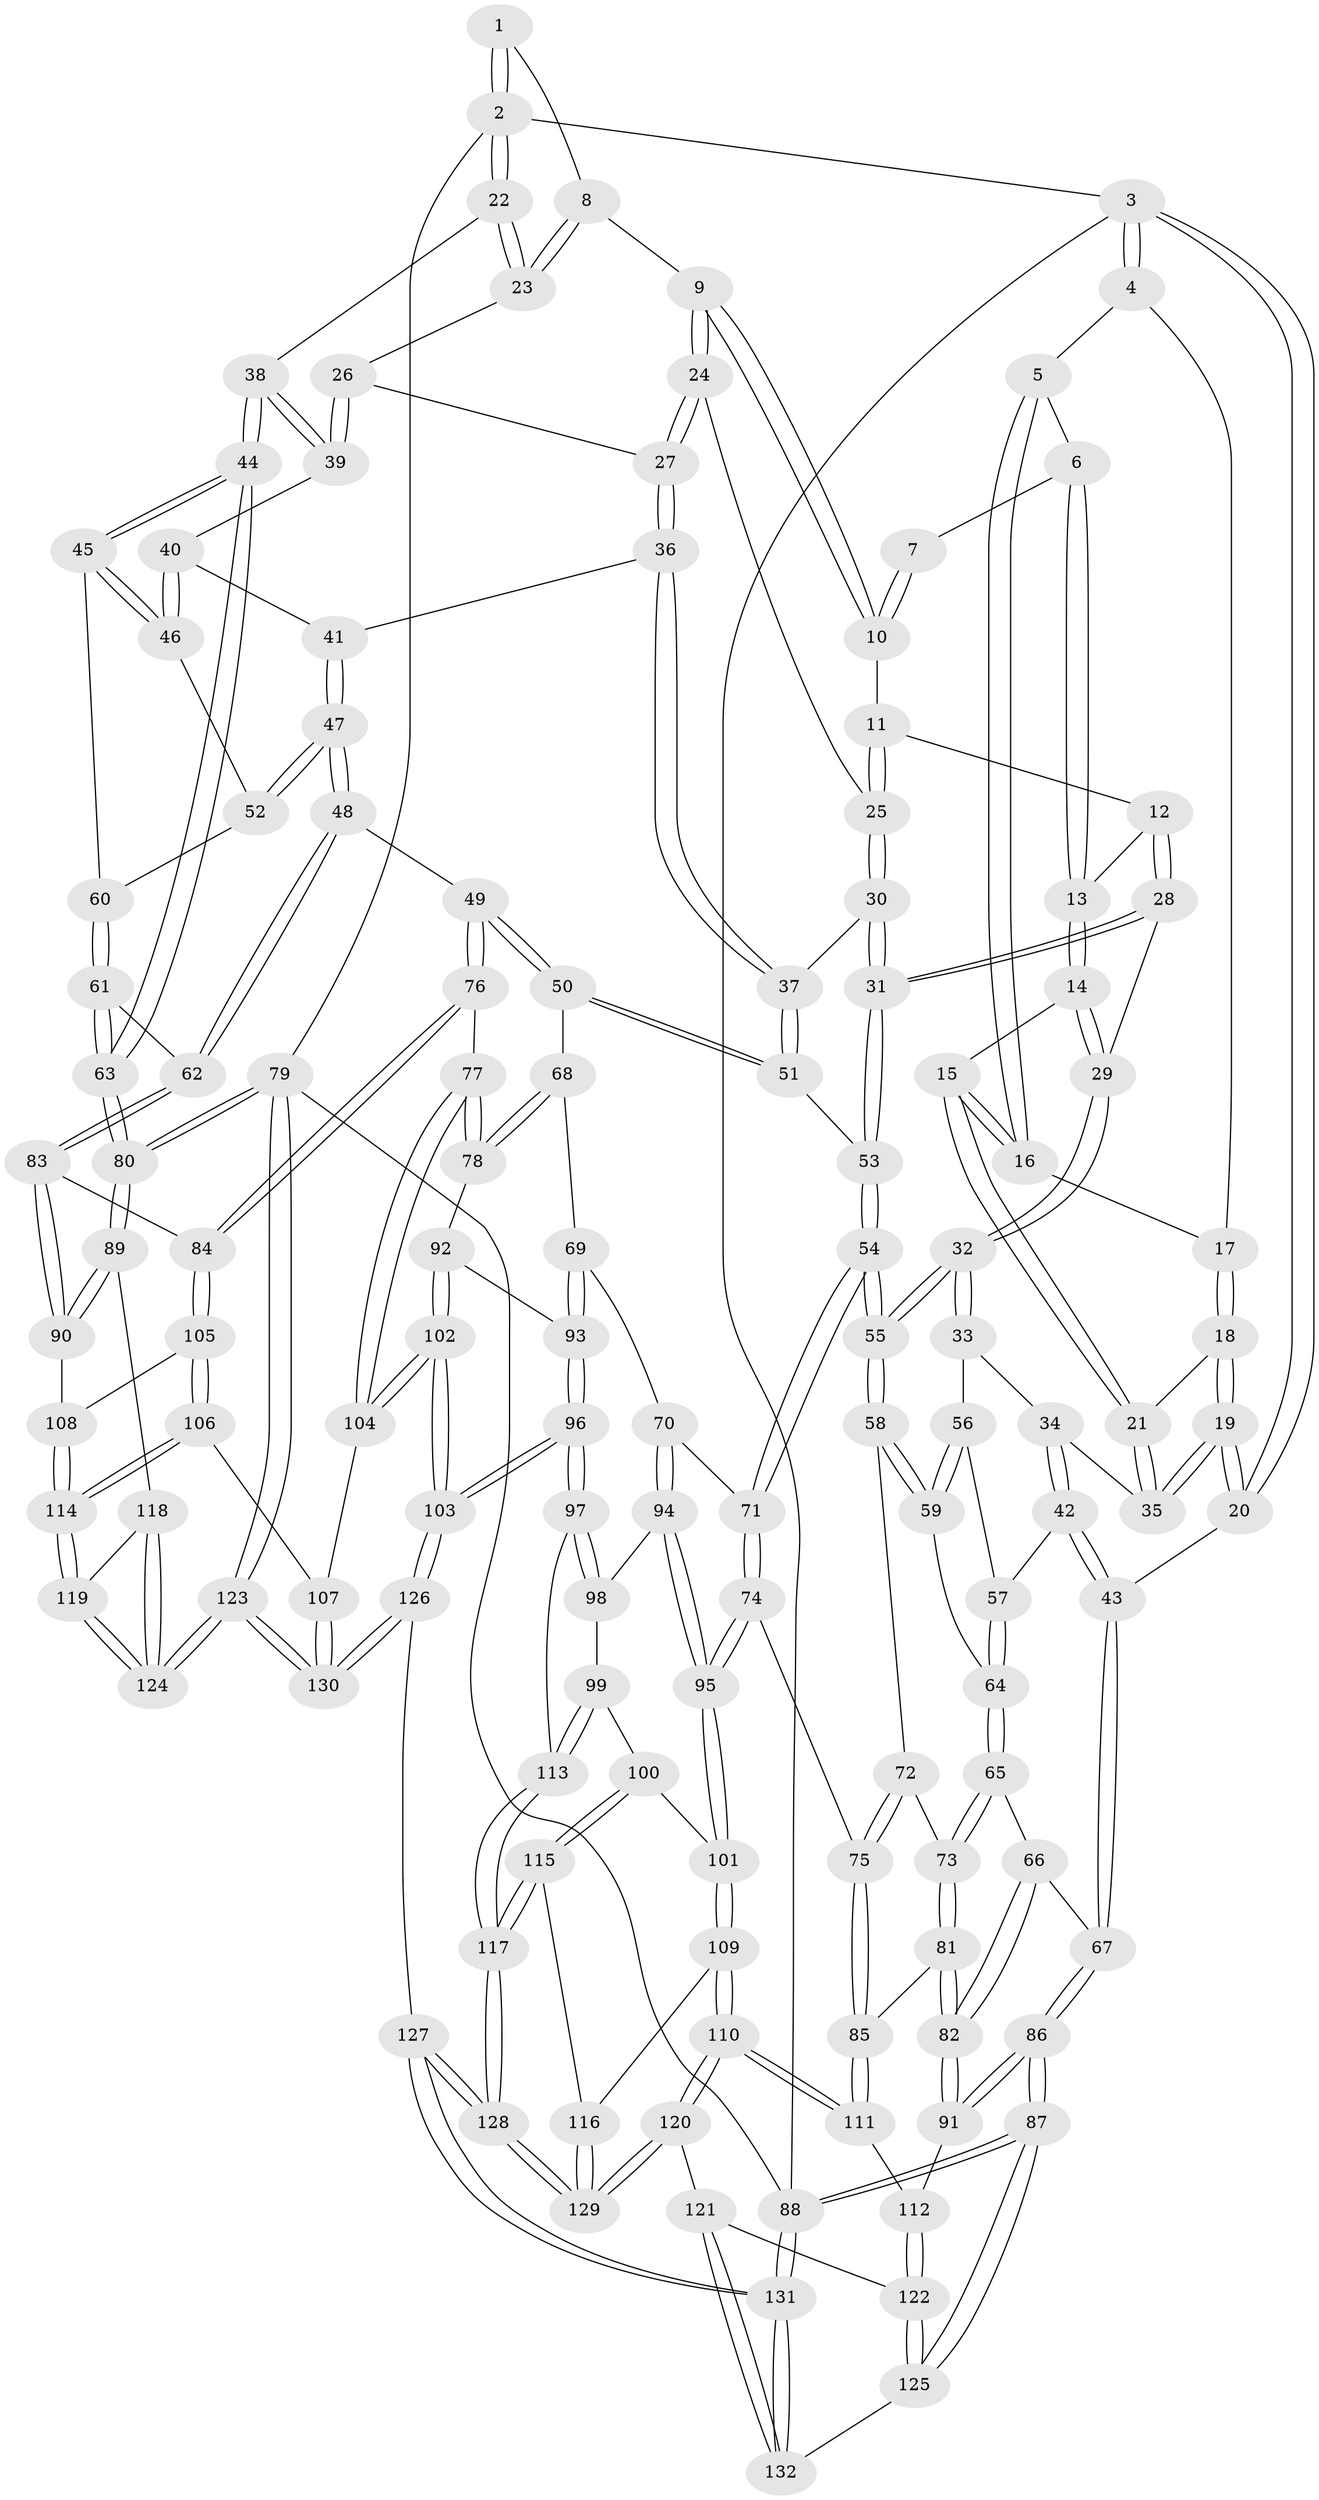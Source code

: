 // Generated by graph-tools (version 1.1) at 2025/27/03/09/25 03:27:13]
// undirected, 132 vertices, 327 edges
graph export_dot {
graph [start="1"]
  node [color=gray90,style=filled];
  1 [pos="+0.9052136157385097+0"];
  2 [pos="+1+0"];
  3 [pos="+0+0"];
  4 [pos="+0+0"];
  5 [pos="+0.1537891177823737+0"];
  6 [pos="+0.3262285881522523+0"];
  7 [pos="+0.6000412936705457+0"];
  8 [pos="+0.8012210831603053+0.12027721280536938"];
  9 [pos="+0.792487493076558+0.12764178149205033"];
  10 [pos="+0.5990979398502564+0"];
  11 [pos="+0.5698626342809915+0.128876587917563"];
  12 [pos="+0.45969420134313854+0.1489605288164862"];
  13 [pos="+0.37947281067580546+0.09830566324597584"];
  14 [pos="+0.27193223103430214+0.1768558033085237"];
  15 [pos="+0.25347251973455553+0.17774406637539072"];
  16 [pos="+0.17871580387081204+0.07637340757211283"];
  17 [pos="+0.08032314431739211+0.1548913037637264"];
  18 [pos="+0.0796293175207679+0.15731266361616997"];
  19 [pos="+0+0.25570809386633164"];
  20 [pos="+0+0.30964581667815366"];
  21 [pos="+0.19972513678153342+0.21810439778904595"];
  22 [pos="+1+0.16599625807619556"];
  23 [pos="+1+0.1951960055074305"];
  24 [pos="+0.7212175519304265+0.21092240224463552"];
  25 [pos="+0.6482237553227155+0.18932745048259136"];
  26 [pos="+0.8906735006994176+0.29728243335782994"];
  27 [pos="+0.7318183900308683+0.24496674278670402"];
  28 [pos="+0.43772390044869774+0.3164915512146184"];
  29 [pos="+0.35466055969764426+0.34240558041231023"];
  30 [pos="+0.5171701029957426+0.3425259914559319"];
  31 [pos="+0.4948067387567867+0.35049229311663493"];
  32 [pos="+0.32144168955154023+0.3795966251094097"];
  33 [pos="+0.2267585270432188+0.3713047193585115"];
  34 [pos="+0.17185322011632703+0.31421954617930986"];
  35 [pos="+0.16764763330647542+0.30372150540823206"];
  36 [pos="+0.72905649526177+0.26698375847266914"];
  37 [pos="+0.657883535424588+0.3714228848111108"];
  38 [pos="+1+0.3623590972398824"];
  39 [pos="+0.8953946126145713+0.3490446764346305"];
  40 [pos="+0.8905953182463526+0.3691983007974364"];
  41 [pos="+0.7914636558251684+0.38434729988504024"];
  42 [pos="+0.05235245074984573+0.4348570512179886"];
  43 [pos="+0+0.3587227731204271"];
  44 [pos="+1+0.44503206691242214"];
  45 [pos="+1+0.433740974850824"];
  46 [pos="+0.9044608764574832+0.4038532563487862"];
  47 [pos="+0.7845685573391615+0.46769615646388035"];
  48 [pos="+0.7544202305036005+0.5213896568073677"];
  49 [pos="+0.7027252618689903+0.5292942489966929"];
  50 [pos="+0.6761407121864141+0.5129922138481686"];
  51 [pos="+0.660700443901847+0.4946257948892443"];
  52 [pos="+0.8836524822255487+0.43620780034695655"];
  53 [pos="+0.5137550815218145+0.46345923376227555"];
  54 [pos="+0.4081074436496406+0.5800428237399162"];
  55 [pos="+0.350205338350124+0.5292977776402793"];
  56 [pos="+0.22539479035222756+0.37356168393496614"];
  57 [pos="+0.11020802182068104+0.4787847105878172"];
  58 [pos="+0.27875142251907054+0.5380687401944676"];
  59 [pos="+0.2119186213595928+0.5157159160340957"];
  60 [pos="+0.9052249357142403+0.4901834691766182"];
  61 [pos="+0.8846781942426144+0.5998159232942579"];
  62 [pos="+0.8834149946011407+0.6004420314902352"];
  63 [pos="+1+0.552076058671986"];
  64 [pos="+0.13101765102692572+0.5270674404624841"];
  65 [pos="+0.11948272462629528+0.5649160728814446"];
  66 [pos="+0.05288744166266459+0.5801988319061405"];
  67 [pos="+0+0.4367955884918459"];
  68 [pos="+0.5725305592547275+0.5841563575601982"];
  69 [pos="+0.45055855711822007+0.6129551325082114"];
  70 [pos="+0.4164967617183503+0.5966756617092805"];
  71 [pos="+0.4092896904103578+0.5850347582150136"];
  72 [pos="+0.24018657219196887+0.5883517649141399"];
  73 [pos="+0.12968765653775108+0.5885222589597332"];
  74 [pos="+0.21003731681849652+0.7036490292706185"];
  75 [pos="+0.20843764893289632+0.7031944328285653"];
  76 [pos="+0.6763861977691557+0.6722064177875045"];
  77 [pos="+0.637085501100996+0.7022239028113343"];
  78 [pos="+0.6209173917674772+0.7001964071780405"];
  79 [pos="+1+1"];
  80 [pos="+1+0.836930579117176"];
  81 [pos="+0.15153890408820989+0.6803343337606425"];
  82 [pos="+0+0.71219183638923"];
  83 [pos="+0.8690345471875826+0.6722689410439142"];
  84 [pos="+0.7812176476353692+0.7216083017853208"];
  85 [pos="+0.18197772789055613+0.7034606786343011"];
  86 [pos="+0+0.7780808782776191"];
  87 [pos="+0+1"];
  88 [pos="+0+1"];
  89 [pos="+0.9632461789744432+0.8034090744052464"];
  90 [pos="+0.9526729711145435+0.7980537989642843"];
  91 [pos="+0+0.7563170699948505"];
  92 [pos="+0.5854981925235868+0.7015694996474935"];
  93 [pos="+0.5413048167950478+0.7010165489403606"];
  94 [pos="+0.39517855040209315+0.6876330548156842"];
  95 [pos="+0.27291588690045476+0.7646105134078824"];
  96 [pos="+0.487509780862895+0.8338801496571143"];
  97 [pos="+0.4809774552781312+0.831891596250651"];
  98 [pos="+0.39785275526574837+0.701153098948542"];
  99 [pos="+0.35650825220339694+0.8180414490961753"];
  100 [pos="+0.31757532723483906+0.829664421449045"];
  101 [pos="+0.282615536634719+0.7942383213175856"];
  102 [pos="+0.5608934154296475+0.8935391420909707"];
  103 [pos="+0.5414491138081974+0.9016700447911834"];
  104 [pos="+0.6583354838153154+0.8567010091564379"];
  105 [pos="+0.7743286584525959+0.7960863892119169"];
  106 [pos="+0.7186065264435587+0.8700437797715554"];
  107 [pos="+0.6978079391427225+0.8687844173734859"];
  108 [pos="+0.8813334237221239+0.8196177349304667"];
  109 [pos="+0.180431687542269+0.8640799371985648"];
  110 [pos="+0.168046456107314+0.8639750568825236"];
  111 [pos="+0.12709446657622117+0.8329874118951676"];
  112 [pos="+0.10521230073142178+0.8371009538102856"];
  113 [pos="+0.44843767948799607+0.8355955387197168"];
  114 [pos="+0.792486578369428+0.939494439438058"];
  115 [pos="+0.3114736308765148+0.8945010693795039"];
  116 [pos="+0.2328038379139276+0.8952373848149284"];
  117 [pos="+0.33650453489591703+0.9521331926277635"];
  118 [pos="+0.9212098232325007+0.8800196915462708"];
  119 [pos="+0.7989334142042198+0.9510618604992624"];
  120 [pos="+0.16391819114603998+0.9366111360002074"];
  121 [pos="+0.16095601491051956+0.9392918914501965"];
  122 [pos="+0.06643634591096716+0.9303610107216467"];
  123 [pos="+0.9266188327715967+1"];
  124 [pos="+0.9224230778420918+1"];
  125 [pos="+0.058190437330977396+0.9404497902685356"];
  126 [pos="+0.4564381674954653+1"];
  127 [pos="+0.3870228122360884+1"];
  128 [pos="+0.374907886576341+1"];
  129 [pos="+0.22052338361863225+0.9676955302099031"];
  130 [pos="+0.6110636590481804+1"];
  131 [pos="+0.18564323357643214+1"];
  132 [pos="+0.1341000290137963+0.9938398823419078"];
  1 -- 2;
  1 -- 2;
  1 -- 8;
  2 -- 3;
  2 -- 22;
  2 -- 22;
  2 -- 79;
  3 -- 4;
  3 -- 4;
  3 -- 20;
  3 -- 20;
  3 -- 88;
  4 -- 5;
  4 -- 17;
  5 -- 6;
  5 -- 16;
  5 -- 16;
  6 -- 7;
  6 -- 13;
  6 -- 13;
  7 -- 10;
  7 -- 10;
  8 -- 9;
  8 -- 23;
  8 -- 23;
  9 -- 10;
  9 -- 10;
  9 -- 24;
  9 -- 24;
  10 -- 11;
  11 -- 12;
  11 -- 25;
  11 -- 25;
  12 -- 13;
  12 -- 28;
  12 -- 28;
  13 -- 14;
  13 -- 14;
  14 -- 15;
  14 -- 29;
  14 -- 29;
  15 -- 16;
  15 -- 16;
  15 -- 21;
  15 -- 21;
  16 -- 17;
  17 -- 18;
  17 -- 18;
  18 -- 19;
  18 -- 19;
  18 -- 21;
  19 -- 20;
  19 -- 20;
  19 -- 35;
  19 -- 35;
  20 -- 43;
  21 -- 35;
  21 -- 35;
  22 -- 23;
  22 -- 23;
  22 -- 38;
  23 -- 26;
  24 -- 25;
  24 -- 27;
  24 -- 27;
  25 -- 30;
  25 -- 30;
  26 -- 27;
  26 -- 39;
  26 -- 39;
  27 -- 36;
  27 -- 36;
  28 -- 29;
  28 -- 31;
  28 -- 31;
  29 -- 32;
  29 -- 32;
  30 -- 31;
  30 -- 31;
  30 -- 37;
  31 -- 53;
  31 -- 53;
  32 -- 33;
  32 -- 33;
  32 -- 55;
  32 -- 55;
  33 -- 34;
  33 -- 56;
  34 -- 35;
  34 -- 42;
  34 -- 42;
  36 -- 37;
  36 -- 37;
  36 -- 41;
  37 -- 51;
  37 -- 51;
  38 -- 39;
  38 -- 39;
  38 -- 44;
  38 -- 44;
  39 -- 40;
  40 -- 41;
  40 -- 46;
  40 -- 46;
  41 -- 47;
  41 -- 47;
  42 -- 43;
  42 -- 43;
  42 -- 57;
  43 -- 67;
  43 -- 67;
  44 -- 45;
  44 -- 45;
  44 -- 63;
  44 -- 63;
  45 -- 46;
  45 -- 46;
  45 -- 60;
  46 -- 52;
  47 -- 48;
  47 -- 48;
  47 -- 52;
  47 -- 52;
  48 -- 49;
  48 -- 62;
  48 -- 62;
  49 -- 50;
  49 -- 50;
  49 -- 76;
  49 -- 76;
  50 -- 51;
  50 -- 51;
  50 -- 68;
  51 -- 53;
  52 -- 60;
  53 -- 54;
  53 -- 54;
  54 -- 55;
  54 -- 55;
  54 -- 71;
  54 -- 71;
  55 -- 58;
  55 -- 58;
  56 -- 57;
  56 -- 59;
  56 -- 59;
  57 -- 64;
  57 -- 64;
  58 -- 59;
  58 -- 59;
  58 -- 72;
  59 -- 64;
  60 -- 61;
  60 -- 61;
  61 -- 62;
  61 -- 63;
  61 -- 63;
  62 -- 83;
  62 -- 83;
  63 -- 80;
  63 -- 80;
  64 -- 65;
  64 -- 65;
  65 -- 66;
  65 -- 73;
  65 -- 73;
  66 -- 67;
  66 -- 82;
  66 -- 82;
  67 -- 86;
  67 -- 86;
  68 -- 69;
  68 -- 78;
  68 -- 78;
  69 -- 70;
  69 -- 93;
  69 -- 93;
  70 -- 71;
  70 -- 94;
  70 -- 94;
  71 -- 74;
  71 -- 74;
  72 -- 73;
  72 -- 75;
  72 -- 75;
  73 -- 81;
  73 -- 81;
  74 -- 75;
  74 -- 95;
  74 -- 95;
  75 -- 85;
  75 -- 85;
  76 -- 77;
  76 -- 84;
  76 -- 84;
  77 -- 78;
  77 -- 78;
  77 -- 104;
  77 -- 104;
  78 -- 92;
  79 -- 80;
  79 -- 80;
  79 -- 123;
  79 -- 123;
  79 -- 88;
  80 -- 89;
  80 -- 89;
  81 -- 82;
  81 -- 82;
  81 -- 85;
  82 -- 91;
  82 -- 91;
  83 -- 84;
  83 -- 90;
  83 -- 90;
  84 -- 105;
  84 -- 105;
  85 -- 111;
  85 -- 111;
  86 -- 87;
  86 -- 87;
  86 -- 91;
  86 -- 91;
  87 -- 88;
  87 -- 88;
  87 -- 125;
  87 -- 125;
  88 -- 131;
  88 -- 131;
  89 -- 90;
  89 -- 90;
  89 -- 118;
  90 -- 108;
  91 -- 112;
  92 -- 93;
  92 -- 102;
  92 -- 102;
  93 -- 96;
  93 -- 96;
  94 -- 95;
  94 -- 95;
  94 -- 98;
  95 -- 101;
  95 -- 101;
  96 -- 97;
  96 -- 97;
  96 -- 103;
  96 -- 103;
  97 -- 98;
  97 -- 98;
  97 -- 113;
  98 -- 99;
  99 -- 100;
  99 -- 113;
  99 -- 113;
  100 -- 101;
  100 -- 115;
  100 -- 115;
  101 -- 109;
  101 -- 109;
  102 -- 103;
  102 -- 103;
  102 -- 104;
  102 -- 104;
  103 -- 126;
  103 -- 126;
  104 -- 107;
  105 -- 106;
  105 -- 106;
  105 -- 108;
  106 -- 107;
  106 -- 114;
  106 -- 114;
  107 -- 130;
  107 -- 130;
  108 -- 114;
  108 -- 114;
  109 -- 110;
  109 -- 110;
  109 -- 116;
  110 -- 111;
  110 -- 111;
  110 -- 120;
  110 -- 120;
  111 -- 112;
  112 -- 122;
  112 -- 122;
  113 -- 117;
  113 -- 117;
  114 -- 119;
  114 -- 119;
  115 -- 116;
  115 -- 117;
  115 -- 117;
  116 -- 129;
  116 -- 129;
  117 -- 128;
  117 -- 128;
  118 -- 119;
  118 -- 124;
  118 -- 124;
  119 -- 124;
  119 -- 124;
  120 -- 121;
  120 -- 129;
  120 -- 129;
  121 -- 122;
  121 -- 132;
  121 -- 132;
  122 -- 125;
  122 -- 125;
  123 -- 124;
  123 -- 124;
  123 -- 130;
  123 -- 130;
  125 -- 132;
  126 -- 127;
  126 -- 130;
  126 -- 130;
  127 -- 128;
  127 -- 128;
  127 -- 131;
  127 -- 131;
  128 -- 129;
  128 -- 129;
  131 -- 132;
  131 -- 132;
}
